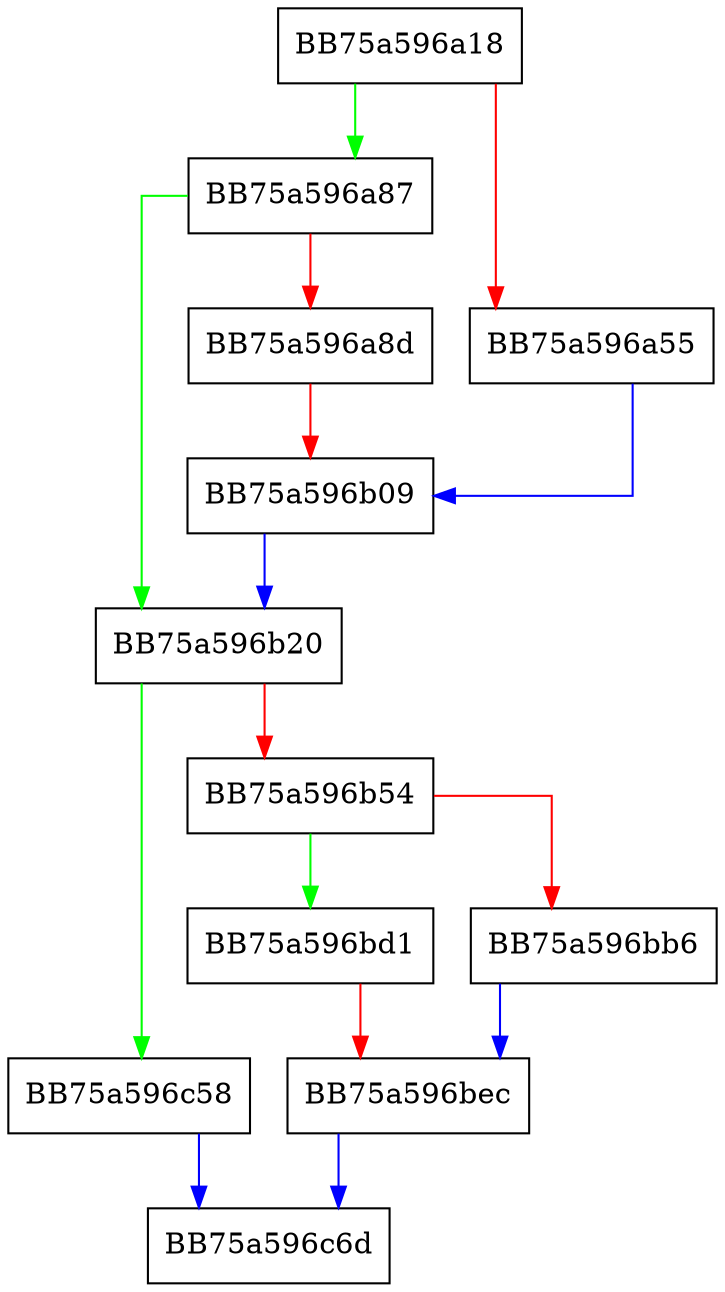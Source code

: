 digraph msil_emit_stelem {
  node [shape="box"];
  graph [splines=ortho];
  BB75a596a18 -> BB75a596a87 [color="green"];
  BB75a596a18 -> BB75a596a55 [color="red"];
  BB75a596a55 -> BB75a596b09 [color="blue"];
  BB75a596a87 -> BB75a596b20 [color="green"];
  BB75a596a87 -> BB75a596a8d [color="red"];
  BB75a596a8d -> BB75a596b09 [color="red"];
  BB75a596b09 -> BB75a596b20 [color="blue"];
  BB75a596b20 -> BB75a596c58 [color="green"];
  BB75a596b20 -> BB75a596b54 [color="red"];
  BB75a596b54 -> BB75a596bd1 [color="green"];
  BB75a596b54 -> BB75a596bb6 [color="red"];
  BB75a596bb6 -> BB75a596bec [color="blue"];
  BB75a596bd1 -> BB75a596bec [color="red"];
  BB75a596bec -> BB75a596c6d [color="blue"];
  BB75a596c58 -> BB75a596c6d [color="blue"];
}